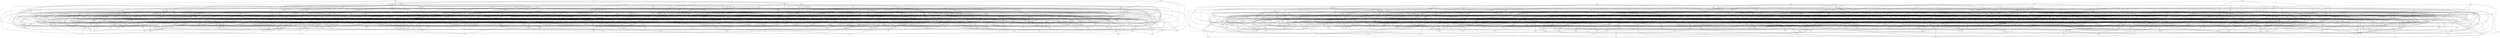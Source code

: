 graph {
	subgraph "_%1_cc_0" {
		bdq -- hfr;
		bdq -- lnm;
		bdq -- sjx;
		bdq -- tmm;
		hfr -- vsz;
		hfr -- mqg;
		hfr -- ncr;
		jgl -- lnm;
		jgl -- xgc;
		jgl -- zdm;
		jgl -- xrv;
		kkg -- lnm;
		kkg -- lfs;
		vnm -- zkl;
		vnm -- vqt;
		bvx -- vnm;
		bvx -- pbk;
		bvx -- hvb;
		bvx -- rmd;
		bvx -- qfk;
		vcx -- vnm;
		lzp -- vnm;
		lzp -- zxx;
		lzp -- mvg;
		mgd -- zkl;
		mgd -- sct;
		mgd -- sql;
		mgd -- tpf;
		mgd -- rbv;
		sfn -- zkl;
		rxz -- vqt;
		rxz -- zst;
		vdg -- vqt;
		vdg -- zrt;
		gvf -- vqt;
		gvf -- pjd;
		gvf -- jtx;
		kqb -- xmj;
		kqb -- plc;
		kqb -- rmd;
		kqb -- lqv;
		xmj -- zvj;
		gdh -- lzf;
		gdh -- qmj;
		gdh -- vgn;
		gdh -- sdm;
		lzf -- zdh;
		lzf -- vxd;
		qmj -- qnn;
		frn -- gdh;
		frn -- pkc;
		frn -- tcx;
		frn -- xgg;
		kdg -- qmj;
		kdg -- tpd;
		kdg -- lfx;
		kdg -- qfk;
		kdg -- pzj;
		kdg -- xlm;
		qnn -- zvv;
		qnn -- sqg;
		qnn -- tbb;
		qnn -- svb;
		cxf -- qmj;
		cxf -- flr;
		cxf -- vng;
		cxf -- jhn;
		cxf -- jqj;
		cxf -- vqs;
		jfk -- pfp;
		jfk -- xbf;
		jfk -- jmj;
		pfp -- xdc;
		pfp -- sjx;
		dqp -- jfk;
		dqp -- zqj;
		dqp -- qpj;
		dqp -- fzp;
		qpj -- tnb;
		jqt -- rzx;
		jqt -- qzr;
		jqt -- qhf;
		jqt -- qdc;
		jtb -- mqn;
		jtb -- tcs;
		jtb -- nsz;
		mqn -- xbl;
		mqn -- vxd;
		svf -- xpq;
		svf -- zvv;
		fpj -- svf;
		fpj -- vkc;
		fpj -- rjh;
		fpj -- kxq;
		fkv -- lnm;
		fkv -- svf;
		fkv -- zkd;
		fkv -- kxq;
		plf -- xpq;
		plf -- rvv;
		vbp -- xpq;
		zvj -- zvv;
		kxn -- mgd;
		kxn -- sqq;
		dmx -- lzp;
		dmx -- vzt;
		dmx -- sjh;
		vzt -- xqv;
		mpp -- vzt;
		mpp -- qfh;
		mpp -- xjs;
		fxf -- vzt;
		fxf -- hxh;
		fxf -- lzq;
		fxf -- ghz;
		bss -- vzt;
		bss -- mpp;
		bss -- dkl;
		bss -- gpq;
		flr -- vzt;
		flr -- zcs;
		czg -- dmx;
		czg -- jhn;
		czg -- lqv;
		czg -- vvk;
		qfh -- zdh;
		qfh -- smt;
		hxh -- zgq;
		hxh -- rmt;
		hxh -- jkj;
		lhj -- pjh;
		lhj -- sqg;
		lhj -- tgm;
		lhj -- rkr;
		pjh -- xdc;
		pjh -- tqx;
		jlj -- pjh;
		jlj -- tlf;
		jlj -- xvm;
		jlj -- jmd;
		hld -- vcr;
		hld -- zdh;
		hld -- xhp;
		hld -- tzf;
		vcr -- vtd;
		cns -- vcr;
		cns -- qgg;
		cns -- jfz;
		cns -- dvx;
		mhx -- tcs;
		mhx -- vcr;
		mhx -- sgb;
		jpt -- nfg;
		jpt -- kpg;
		jpt -- klp;
		nfg -- tcf;
		nfg -- vqs;
		tcf -- tnb;
		tcf -- xjb;
		tcf -- tmm;
		jhq -- rmr;
		jhq -- rsl;
		jhq -- xhm;
		rmr -- tph;
		tph -- vnr;
		pbk -- rmr;
		pbk -- vsz;
		dbp -- rmr;
		dbp -- mzp;
		dbp -- gpk;
		dbp -- hqs;
		kmz -- rmr;
		kmz -- rmt;
		rsl -- zpn;
		rsl -- spx;
		xhm -- xrd;
		dnh -- jhq;
		dnh -- tzg;
		dnh -- ggr;
		dnh -- qvt;
		dnh -- ptv;
		szc -- tph;
		szc -- zcx;
		szc -- zcs;
		hhq -- pbk;
		hhq -- vqf;
		hhq -- sks;
		hhq -- ktd;
		mzp -- tqx;
		mzp -- znz;
		mzp -- vgr;
		gfl -- jgl;
		gfl -- xbl;
		gfl -- kmz;
		gfl -- hmg;
		drr -- fgm;
		drr -- sqq;
		drr -- xhs;
		fgm -- vsz;
		fgm -- lhv;
		sqq -- xgd;
		qqr -- sqq;
		qqr -- xqt;
		qqr -- sqp;
		qqr -- rpk;
		qqr -- vvz;
		cph -- dmv;
		cph -- mjp;
		cph -- jfm;
		cph -- tfx;
		cph -- spx;
		cph -- mnq;
		dmv -- xxn;
		dmv -- tpf;
		ckn -- tcs;
		ckn -- dmv;
		ckn -- zgr;
		ckn -- jfv;
		ckn -- hgh;
		qtz -- tqx;
		hdf -- qtz;
		hdf -- mjj;
		hdf -- nrp;
		hdf -- tbc;
		dll -- qtz;
		dll -- hpg;
		dll -- jsp;
		dll -- dxb;
		dll -- mbs;
		dll -- hgd;
		dll -- pqk;
		ccz -- qtz;
		ccz -- qvc;
		ccz -- mcg;
		fdb -- lzp;
		fdb -- qtz;
		fdb -- rtz;
		fdb -- lpv;
		fdb -- kfd;
		fdb -- vrh;
		sdm -- xhs;
		xhs -- zgh;
		mqg -- sdm;
		mqg -- vfh;
		mqg -- qlk;
		hbq -- tqx;
		hbq -- sdm;
		hbq -- zdf;
		hbq -- pxs;
		pjn -- sdm;
		lhv -- sdm;
		dsp -- hhq;
		dsp -- xhs;
		dsp -- vrl;
		dsp -- lrh;
		jvc -- xhs;
		jvc -- xgp;
		jvc -- skx;
		jvc -- trq;
		jvc -- lsp;
		hqz -- mqg;
		hqz -- jjn;
		hqz -- xqv;
		ctq -- qqr;
		ctq -- pjn;
		ctq -- fbj;
		ctq -- fhh;
		fkt -- lhv;
		fkt -- hmd;
		fkt -- grl;
		kzn -- lhv;
		bqg -- ppx;
		bqg -- sbh;
		bqg -- ghz;
		bqg -- mvg;
		ppx -- qzh;
		hkk -- svf;
		hkk -- ppx;
		hkk -- rpt;
		glj -- ppx;
		glj -- lxp;
		glj -- zgr;
		glj -- xgr;
		qzh -- vcr;
		qzh -- vdd;
		qzh -- rbj;
		sbh -- xcp;
		bnf -- hkk;
		bnf -- mxp;
		bnf -- mrk;
		bnf -- xqb;
		lxp -- npc;
		lxp -- xhp;
		lxp -- xvm;
		mzc -- qzh;
		mzc -- vnq;
		mzc -- qsj;
		mzc -- qcs;
		vdd -- vkn;
		vdd -- znz;
		rbj -- xdx;
		csd -- rsl;
		csd -- tnn;
		csd -- tlb;
		csd -- jtq;
		tnn -- ttc;
		pjg -- tnn;
		pjg -- rqv;
		rzn -- tnn;
		hkf -- tlb;
		hkf -- sqg;
		hkf -- tvp;
		rdx -- tlb;
		rdx -- zrt;
		bsk -- rzn;
		bsk -- vqf;
		bsk -- klq;
		bsk -- rlk;
		bsk -- rnn;
		klq -- vvh;
		klq -- rbv;
		rlk -- tnb;
		rlk -- rpk;
		rnn -- rzn;
		rnn -- vhp;
		mqv -- vqf;
		mqv -- vsv;
		cfj -- vqf;
		cfj -- vtj;
		cfj -- tkz;
		cfj -- xxn;
		nkl -- rlk;
		fdd -- rnn;
		fdd -- fpv;
		fdd -- tvm;
		fdd -- vrz;
		fdd -- jfh;
		nrz -- vnq;
		nrz -- xgc;
		ppz -- xgm;
		ppz -- zxt;
		hmd -- vbp;
		hmd -- ppz;
		hmd -- zjf;
		cbv -- vng;
		cbv -- vrl;
		cbv -- ncg;
		cbv -- kdt;
		vrl -- xgp;
		vrl -- znc;
		ncg -- qlk;
		kdt -- rhl;
		kdt -- zdh;
		kdt -- sxj;
		bqm -- vng;
		bqm -- dbl;
		bqm -- vfh;
		bqm -- jkx;
		szm -- vng;
		szm -- xgp;
		szm -- xlm;
		gpk -- sfn;
		gpk -- klq;
		gpk -- vng;
		gpk -- zqb;
		gpk -- ldn;
		fbp -- vrl;
		fbp -- jkx;
		fbp -- vqm;
		pcs -- vrl;
		rhl -- xbf;
		rhl -- zpn;
		fxn -- xgd;
		fxn -- mjj;
		fxn -- pcc;
		fxn -- tcx;
		mjp -- xgd;
		mjp -- tsc;
		mjp -- msm;
		pvz -- vph;
		pvz -- ssx;
		pvz -- xjq;
		bbm -- pcs;
		bbm -- ssx;
		bbm -- cfg;
		bbm -- dxk;
		bbm -- kdh;
		bbm -- rcx;
		qkk -- ssx;
		qkk -- rtd;
		qbs -- xqt;
		qbs -- xmg;
		qbs -- qxn;
		jdp -- qbs;
		jdp -- vkn;
		jdp -- vtj;
		jdp -- kpg;
		jdp -- rkr;
		csv -- xmg;
		csv -- djt;
		csv -- msn;
		csv -- jsp;
		npc -- xmg;
		npc -- zst;
		fjs -- xmg;
		fjs -- vpp;
		fjs -- kxq;
		fjs -- hcg;
		vtj -- xrd;
		tpd -- zgr;
		qvc -- zgr;
		qvc -- tcx;
		rtz -- tpd;
		rtz -- xfq;
		rtz -- tkz;
		hpg -- qvc;
		hpg -- hvn;
		hpg -- kbm;
		hpg -- jgh;
		dkl -- jhz;
		dkl -- qsz;
		dkl -- mvg;
		jhz -- jsh;
		jhz -- jpq;
		jhz -- jtq;
		qsz -- xfq;
		qsz -- rrt;
		jsh -- znc;
		jsh -- tlf;
		jsh -- lfb;
		sjh -- trr;
		trr -- xgm;
		qgg -- trr;
		qgg -- znz;
		qgg -- sgb;
		qgg -- xgg;
		djt -- dqp;
		djt -- trr;
		djt -- fgv;
		kqc -- sjh;
		kqc -- tgm;
		kqc -- lfx;
		kqc -- xxn;
		sgb -- slq;
		fgv -- rsl;
		fgv -- tlt;
		fgv -- jjm;
		dgr -- mgp;
		dgr -- spx;
		dgr -- ptv;
		dgr -- jmd;
		mgp -- xgv;
		mgp -- vkc;
		fsz -- mjp;
		fsz -- mgp;
		fsz -- sbs;
		fsz -- pxs;
		dbl -- hqz;
		dbl -- xgp;
		dbl -- lpv;
		lpv -- mcg;
		lpv -- vrh;
		jrn -- vzq;
		jrn -- knd;
		jrn -- kfz;
		grb -- xfq;
		grb -- grl;
		grb -- tmt;
		grb -- llz;
		grl -- hbq;
		grl -- qrx;
		qrx -- rsl;
		dss -- grb;
		dss -- zgq;
		dss -- nvd;
		dss -- kdp;
		dss -- pkg;
		llz -- zrf;
		ghb -- qrx;
		ghb -- qhh;
		ghb -- sjp;
		jfm -- qrx;
		jfm -- vhp;
		jfm -- lmc;
		bmf -- mqv;
		bmf -- znz;
		bmf -- lrc;
		bmf -- cxg;
		qxc -- xdc;
		qxc -- znz;
		qxc -- rnj;
		vsv -- zcs;
		kxl -- pdf;
		pdf -- plc;
		plc -- vdd;
		plc -- xjq;
		plc -- tvp;
		bbg -- ccz;
		bbg -- ncg;
		bbg -- kxl;
		bbg -- ppr;
		fnt -- gvf;
		fnt -- xgj;
		fnt -- vhp;
		fnt -- xgr;
		fnt -- mcc;
		qst -- zgq;
		qst -- sqd;
		lgm -- qst;
		lgm -- lgz;
		lgm -- tfx;
		lgm -- rpk;
		lgm -- pkc;
		jtn -- qst;
		jtn -- xgc;
		jtn -- qkt;
		sqd -- vsx;
		sqd -- tsl;
		nvd -- qjb;
		nvd -- nxt;
		pkg -- xqv;
		bzv -- jdp;
		bzv -- kxl;
		bzv -- dcg;
		bzv -- qps;
		dcg -- rxz;
		dcg -- hkf;
		dcg -- qnb;
		qps -- xxg;
		bbd -- nkl;
		bbd -- qps;
		bbd -- zxx;
		bbd -- dmj;
		qmb -- tmq;
		qmb -- vkc;
		tmq -- vvh;
		bxk -- rdx;
		bxk -- djt;
		bxk -- vfs;
		bxk -- mds;
		bxk -- xqb;
		qlv -- rmn;
		qlv -- xhp;
		rmn -- vqz;
		rmn -- zcr;
		lfl -- mvq;
		lfl -- xsc;
		lfl -- nln;
		lfl -- xgv;
		lfl -- qxn;
		mvq -- qps;
		mvq -- ptv;
		xsc -- zxx;
		nln -- qxc;
		nln -- vdv;
		nln -- nqz;
		bph -- cfj;
		bph -- tmq;
		bph -- nln;
		bph -- pqh;
		fbj -- kbc;
		fbj -- mcc;
		fbj -- rbv;
		fhh -- vfs;
		fhh -- hcf;
		fhh -- tlt;
		fxd -- nrz;
		fxd -- jhs;
		fxd -- nlg;
		fxd -- qzm;
		dkj -- lpr;
		dkj -- tzg;
		dkj -- jpq;
		dkj -- dtl;
		lpr -- vqz;
		hlx -- sqd;
		hlx -- lpr;
		hlx -- qkf;
		hlx -- zst;
		nsz -- tnb;
		nsz -- sqp;
		nsz -- zjf;
		nsz -- vvk;
		sqp -- tgm;
		tgm -- xbf;
		mtc -- zjf;
		mtc -- nph;
		mtc -- vvz;
		hmg -- msn;
		hmg -- jjn;
		hmg -- zpn;
		hmg -- vrz;
		kpg -- vsx;
		kpg -- tkz;
		vsx -- vzf;
		msn -- znd;
		msn -- rpt;
		jsp -- kzn;
		jsp -- vgr;
		jjn -- jlz;
		jjn -- nrp;
		jjn -- kfd;
		jjn -- lkj;
		jjn -- xbn;
		jhn -- vbp;
		jhn -- xrv;
		bcq -- vbp;
		bcq -- kjl;
		bcq -- tlf;
		bcq -- lrc;
		slq -- sqg;
		slq -- xfl;
		knd -- qfh;
		knd -- xhm;
		knd -- qbs;
		knd -- ncr;
		ncr -- nkl;
		ncr -- tzg;
		mjj -- nkl;
		mjj -- sxj;
		bjb -- tzg;
		bjb -- dfm;
		bjb -- crq;
		bjb -- mnq;
		bjb -- pqc;
		qkf -- qlv;
		qkf -- tkg;
		qkf -- qqn;
		tkg -- tpf;
		qqn -- sdr;
		qqn -- xlm;
		dfm -- smb;
		dfm -- mkm;
		dfm -- nxt;
		dfm -- xff;
		dfm -- mfk;
		ptd -- smb;
		kff -- kkg;
		kff -- mpp;
		kff -- sjh;
		hbz -- pfp;
		hbz -- kff;
		hbz -- jhm;
		jhm -- pjg;
		jhm -- llz;
		szq -- vfs;
		szq -- vsx;
		jmj -- tkz;
		jmj -- sbg;
		jmj -- rnx;
		jmj -- pkk;
		jmj -- lkj;
		bpt -- flr;
		bpt -- nqz;
		bpt -- jmj;
		bpt -- lmd;
		sbg -- xhm;
		sbg -- xjq;
		sbg -- tsq;
		fvn -- jmj;
		fvn -- zjj;
		fvn -- lls;
		rnx -- vfj;
		qmv -- zvv;
		qmv -- szq;
		ttm -- vgn;
		lhh -- ttm;
		lhh -- rrt;
		lhh -- sbs;
		lhh -- qzd;
		ggr -- nvd;
		ggr -- tkg;
		ggr -- lgz;
		ggr -- qlc;
		lgz -- tmq;
		lgz -- smt;
		jlz -- qlc;
		jlz -- mxp;
		jlz -- rvz;
		qjb -- vpp;
		nlb -- pjg;
		nlb -- rvq;
		nlb -- rhr;
		nlb -- tkk;
		rvq -- tvp;
		crq -- rxz;
		crq -- znc;
		crq -- hbz;
		crq -- rvq;
		crq -- hbl;
		crq -- dkm;
		crq -- qzm;
		rhr -- zdm;
		rhr -- rtc;
		hbl -- jgl;
		hbl -- rvf;
		hbl -- qxv;
		kjl -- rrt;
		kjl -- rmt;
		hfx -- mqv;
		hfx -- jrn;
		hfx -- jhs;
		hfx -- sxj;
		hdj -- lzq;
		hdj -- kpf;
		hdj -- pgf;
		kpf -- srt;
		gkt -- hdj;
		gkt -- xjq;
		gkt -- mxp;
		gkt -- ptr;
		gkt -- rvv;
		gfj -- pcs;
		gfj -- nqz;
		gfj -- kpf;
		bfx -- gkt;
		bfx -- nrp;
		bfx -- kfm;
		bfx -- tzf;
		qgn -- tcs;
		qgn -- qsj;
		cps -- zgh;
		cps -- hpv;
		cps -- rvf;
		cps -- msm;
		cps -- fzp;
		hpv -- zxx;
		hpv -- sdr;
		hpv -- slm;
		pdd -- zpn;
		pdd -- qlc;
		pdd -- zkd;
		kcq -- tmt;
		kcq -- pdd;
		kcq -- xrd;
		dxb -- zpn;
		dxb -- tsl;
		cfg -- kcq;
		cfg -- qdh;
		cfg -- rtd;
		ldh -- rdq;
		ldh -- zqb;
		rdq -- ztj;
		fhc -- vdv;
		fhc -- ldh;
		fhc -- pqc;
		lfs -- tsl;
		jkd -- vxd;
		jkd -- pth;
		hvl -- zxt;
		hvl -- jkd;
		hvl -- rjh;
		qzr -- rnx;
		qzr -- tfx;
		tfx -- vgr;
		vgr -- xhp;
		mcg -- mkg;
		mcg -- xcp;
		hvh -- qps;
		hvh -- jhs;
		cvf -- gxd;
		cvf -- jvf;
		cvf -- dgq;
		cvf -- vvz;
		gxd -- skx;
		gxd -- hqb;
		gxd -- jrx;
		qdh -- vkn;
		gvv -- hfr;
		gvv -- zxx;
		gvv -- vfh;
		gvv -- jfh;
		vfh -- xxk;
		fpv -- sbh;
		fpv -- nvr;
		nvr -- tdp;
		nvr -- srx;
		nvr -- xqb;
		kbr -- xhm;
		kbr -- znd;
		kbr -- tsc;
		kbr -- nkx;
		kbr -- zst;
		tsc -- vgn;
		nkx -- xmj;
		nkx -- zqj;
		nkx -- vnr;
		nkx -- tcb;
		mdx -- tsc;
		mdx -- vrz;
		mdx -- rlb;
		mdx -- xgg;
		tcb -- xrv;
		gbd -- nkx;
		gbd -- jxk;
		nrp -- ppr;
		nrp -- zqb;
		ppr -- smf;
		hqb -- ppr;
		hqb -- sdr;
		smf -- znd;
		ghs -- znd;
		ghs -- hqb;
		ghs -- rjh;
		ghs -- mkg;
		ghs -- mds;
		qpr -- zdh;
		qpr -- smf;
		qpr -- rbv;
		fzs -- szc;
		fzs -- npc;
		fzs -- hcp;
		fzs -- nlg;
		hcp -- qmd;
		hcp -- xsx;
		hcp -- xcp;
		qmd -- qqn;
		qmd -- vkx;
		qmd -- xgg;
		vkx -- xgm;
		vkx -- zdh;
		vkx -- xgv;
		qnd -- vkx;
		qnd -- vqm;
		sdt -- xgv;
		sdt -- xjs;
		cth -- dnh;
		cth -- mdx;
		cth -- xgv;
		jhs -- ptd;
		jhs -- rvf;
		dtg -- rvf;
		dtg -- prx;
		dtg -- xgj;
		dtg -- mzb;
		kfz -- rzx;
		kfz -- svf;
		kfz -- tnb;
		tcr -- vtd;
		tcr -- zdm;
		hbb -- qps;
		hbb -- xjq;
		hbb -- qvt;
		hbb -- jvf;
		hbb -- kfr;
		cxl -- tcs;
		cxl -- mpm;
		cxl -- kds;
		cxl -- krp;
		mpm -- tmt;
		mpm -- rkr;
		ksz -- mpm;
		ksz -- vrz;
		jqj -- xsx;
		jqj -- zrf;
		xsx -- ztj;
		hvn -- jqj;
		hvn -- nxt;
		qsj -- stm;
		kks -- xmg;
		kks -- sgb;
		kks -- qsj;
		ctg -- stm;
		ctg -- rgz;
		ctg -- hhl;
		ctg -- tbb;
		ctg -- flp;
		ctg -- qxv;
		prx -- zdf;
		prx -- stm;
		prx -- xvl;
		qct -- xfl;
		qct -- stm;
		qct -- rfx;
		hjg -- hvn;
		hjg -- kks;
		hjg -- mmr;
		hjg -- mvf;
		fvd -- kks;
		fvd -- klp;
		fvd -- hgh;
		fvd -- rvz;
		fvd -- kfr;
		hnc -- pjg;
		hnc -- vnq;
		hnc -- sqd;
		hnc -- kbm;
		pdh -- sqd;
		pdh -- vmd;
		pdh -- zzg;
		pdh -- tmm;
		mmg -- xmg;
		mmg -- sxj;
		mmg -- slm;
		ksd -- rdq;
		ksd -- qnd;
		ksd -- sxj;
		ksd -- qvt;
		slm -- ztj;
		dmf -- zvj;
		dmf -- kxn;
		dmf -- smb;
		dmf -- ksd;
		dmf -- jkx;
		gpq -- xgm;
		gpq -- msm;
		gpq -- xxk;
		lmd -- ptd;
		lmd -- msm;
		lmd -- pth;
		cmh -- tcr;
		cmh -- gpq;
		cmh -- qhf;
		cmh -- mpg;
		fmx -- rdq;
		fmx -- gbd;
		fmx -- gpq;
		fmx -- hhn;
		ghz -- zdf;
		ghz -- ksr;
		ksr -- zgh;
		ksr -- xrp;
		ksr -- nql;
		ksr -- rbq;
		dkc -- kxn;
		dkc -- ghz;
		dkc -- tvm;
		bdk -- dkc;
		bdk -- vqs;
		bdk -- ttc;
		bdk -- rtd;
		hvb -- vdg;
		hvb -- lpr;
		hvb -- jkx;
		jkx -- xjb;
		dgm -- vvh;
		dgm -- mxp;
		dgm -- drt;
		dgm -- trp;
		drt -- fdd;
		drt -- ptd;
		dqv -- grb;
		dqv -- jfv;
		dqv -- jpq;
		dqv -- vfj;
		dqv -- jts;
		jfv -- llz;
		jfv -- jhm;
		jfv -- sks;
		gqk -- ncg;
		gqk -- jfv;
		gqk -- rkr;
		sks -- vtj;
		sks -- vvk;
		jpq -- ssx;
		jts -- prm;
		jts -- sbs;
		csz -- rsl;
		csz -- rdx;
		csz -- fxn;
		csz -- drt;
		pcc -- rlb;
		kbm -- mdx;
		kbm -- rzc;
		rrt -- ztj;
		qhh -- qnn;
		qhh -- rrt;
		gzx -- ncg;
		gzx -- xkx;
		gzx -- vpp;
		gzx -- tpn;
		xkx -- zzg;
		gcq -- kxl;
		gcq -- tmq;
		gcq -- vmd;
		gcq -- zzg;
		mmr -- zcr;
		crn -- mmr;
		crn -- mrk;
		crn -- rgz;
		mvf -- vqz;
		mvf -- sql;
		mrk -- rdq;
		mrk -- xdx;
		mrk -- qlt;
		mrk -- ncb;
		rgz -- zkl;
		jzp -- vph;
		jzp -- lfs;
		jzp -- qdh;
		dzp -- ldh;
		dzp -- smf;
		dzp -- xkx;
		dzp -- klp;
		klp -- zrt;
		mpg -- prm;
		mpg -- rdz;
		mpg -- snb;
		mpg -- xxn;
		dmg -- tcb;
		dmg -- qhf;
		dmg -- hlt;
		dmg -- jsz;
		hff -- kkg;
		hff -- sfn;
		hff -- mpg;
		hff -- jxd;
		hff -- jkj;
		cjd -- rhl;
		cjd -- xjs;
		cjd -- xff;
		cjd -- pxs;
		chh -- xjs;
		chh -- zjj;
		chh -- svs;
		chh -- tkk;
		jqp -- rbj;
		jqp -- sdt;
		jqp -- rfx;
		mcv -- smb;
		mcv -- qdh;
		mcv -- zcx;
		mcv -- xxg;
		jvf -- kdh;
		hxb -- tlb;
		hxb -- xsx;
		hxb -- mjr;
		hxb -- xlm;
		mjr -- spj;
		gfv -- vnr;
		gfv -- xsx;
		gfv -- tpp;
		gfv -- lrh;
		tlf -- vpp;
		flx -- kzn;
		flx -- rdq;
		flx -- lfx;
		lfx -- lzq;
		dsd -- mpm;
		dsd -- flx;
		dsd -- xxg;
		dsd -- ptv;
		kfd -- mjj;
		kfd -- xkx;
		kfd -- rmd;
		cfs -- jjn;
		cfs -- rnx;
		cfs -- hgh;
		cfs -- trp;
		gpl -- tcs;
		gpl -- gqk;
		gpl -- mxt;
		gpl -- ldj;
		mxt -- vmd;
		mxt -- rcn;
		khz -- rbj;
		khz -- lmx;
		khz -- tkk;
		khz -- xrv;
		bkr -- dxb;
		bkr -- rzh;
		bkr -- sjp;
		bkr -- rdz;
		pth -- vqm;
		vqm -- zvj;
		kds -- sdr;
		kds -- xgc;
		kds -- pth;
		khv -- qkk;
		khv -- ksz;
		khv -- tvm;
		khv -- vqm;
		khv -- pgt;
		jpv -- vnr;
		jpv -- kds;
		jpv -- rdz;
		dhl -- rzn;
		dhl -- qgr;
		dhl -- jcq;
		dhl -- dsv;
		dhl -- dtl;
		dhl -- dqk;
		dhl -- lkq;
		qgr -- qjb;
		qgr -- rvz;
		jcq -- rtd;
		jcq -- pkm;
		dsv -- vkn;
		dsv -- jrx;
		dsv -- xlm;
		dtl -- lzq;
		dtl -- pxp;
		kfm -- mqn;
		kfm -- kjl;
		hgh -- kfm;
		dlr -- mqd;
		dlr -- tzf;
		dlr -- mdq;
		dlr -- snb;
		mqd -- vgn;
		mqd -- xfl;
		mqd -- rrt;
		mqd -- pgt;
		pgt -- vkc;
		ggs -- nqz;
		ggs -- jzp;
		ggs -- jvf;
		ggs -- rcn;
		cmp -- jhz;
		cmp -- qsz;
		cmp -- fvn;
		cmp -- smt;
		cmp -- hhl;
		hhl -- pqh;
		hhl -- rfx;
		hgb -- xbl;
		hgb -- kmz;
		hgb -- pmh;
		pmh -- szq;
		pmh -- sct;
		pmh -- sbs;
		pqh -- qvt;
		pqh -- rzh;
		pqh -- qrp;
		rzh -- xbn;
		tpp -- vkq;
		ktd -- tsl;
		ktd -- pqk;
		ktd -- vvz;
		vkq -- xdx;
		vkq -- zcs;
		dmh -- lfx;
		dmh -- pnc;
		dmh -- kvc;
		dmh -- prt;
		pnc -- qkt;
		lqv -- zkl;
		lqv -- tvm;
		lqv -- mbs;
		mbs -- pxp;
		mbs -- srx;
		pxp -- tcb;
		pxp -- rnj;
		nlg -- rzh;
		nlg -- xxg;
		xvl -- zjj;
		xvl -- zrf;
		lsp -- rzx;
		lsp -- mhx;
		lsp -- zrf;
		lsp -- xvm;
		lsp -- spj;
		ckg -- hdf;
		ckg -- glj;
		ckg -- vfj;
		ckg -- hgb;
		bmh -- fxn;
		bmh -- pdf;
		bmh -- jpv;
		bmh -- jbl;
		jbl -- rlk;
		jbl -- qpr;
		jbl -- vzf;
		jbl -- lkj;
		mjl -- pjn;
		mjl -- szm;
		mjl -- zcx;
		crz -- pkg;
		crz -- cth;
		crz -- sjx;
		crz -- dgz;
		zcr -- zgh;
		hcv -- vnq;
		hcv -- hnc;
		hcv -- zcr;
		hcv -- jvx;
		srt -- xxk;
		srt -- trp;
		tbb -- trp;
		jvx -- mmr;
		jvx -- tsq;
		jvx -- lrc;
		jvx -- rbq;
		lrc -- vqz;
		jgh -- plf;
		jgh -- mgp;
		jgh -- mcg;
		jgh -- qct;
		jgh -- lrc;
		jgh -- qlt;
		krp -- ppz;
		krp -- qqn;
		cdv -- vfs;
		cdv -- krp;
		cdv -- htg;
		cdv -- xbn;
		htg -- vph;
		htg -- vkq;
		htg -- lfb;
		mkm -- rmt;
		fsm -- vzq;
		fsm -- jkd;
		fsm -- hcf;
		fsm -- hlt;
		hcf -- qpj;
		hcf -- qjb;
		hcf -- pqr;
		pqr -- zqj;
		pqr -- qzr;
		hlt -- qxc;
		hlt -- kpf;
		kbc -- tsq;
		kbc -- xrd;
		flp -- kbc;
		flp -- sjk;
		flp -- nqr;
		jxk -- rzx;
		jxk -- mrk;
		jxk -- xvl;
		jxk -- rpt;
		fzp -- hmd;
		fzp -- rpt;
		khd -- vsz;
		khd -- rmn;
		khd -- zjf;
		khd -- ldn;
		lls -- qhh;
		lls -- pnc;
		rvd -- xfq;
		rvd -- xjs;
		rvd -- sjx;
		rjh -- rvd;
		dxh -- vzf;
		dxh -- sjx;
		dxh -- qnb;
		dxh -- mfk;
		spx -- xgj;
		qfk -- spx;
		qfk -- rtc;
		btd -- ctg;
		btd -- vmd;
		btd -- xvm;
		btd -- xgj;
		ctl -- fkt;
		ctl -- nrz;
		ctl -- fpv;
		ctl -- prm;
		ptv -- qmv;
		dxk -- jlj;
		dxk -- vng;
		dxk -- fhc;
		dxk -- jqp;
		mdq -- zdf;
		mdq -- qnd;
		ldl -- pgf;
		ldl -- mpm;
		ldl -- qxn;
		lrh -- lzf;
		lrh -- trq;
		lrh -- mkm;
		lrh -- mkg;
		mkg -- xbf;
		mkg -- pgf;
		hhn -- ksz;
		hhn -- pgt;
		hhn -- rpk;
		dhq -- hvh;
		dhq -- slm;
		dhq -- kvc;
		kvc -- pxp;
		kvc -- vhp;
		vhp -- vsv;
		qht -- vnr;
		qht -- sql;
		qht -- tpn;
		rdz -- xxk;
		rdz -- svs;
		bng -- hlx;
		bng -- jkd;
		bng -- vqs;
		bng -- qlk;
		tmm -- vzf;
		mvg -- pcs;
		mvg -- mzb;
		mzb -- vvh;
		mzb -- tpd;
		bns -- vsz;
		bns -- pvz;
		bns -- xrp;
		bns -- vkq;
		bjs -- flr;
		bjs -- mtc;
		bjs -- jcq;
		bjs -- bns;
		bjs -- mnq;
		mnq -- rzc;
		vrh -- xdx;
		txv -- vrh;
		ttc -- txv;
		ttc -- xgr;
		qlt -- qlv;
		qlt -- svs;
		pjd -- tkg;
		pjd -- qgr;
		pjd -- sjk;
		pjd -- qrp;
		gzr -- pcc;
		gzr -- pjd;
		gzr -- msq;
		sjk -- ssx;
		sjk -- zjj;
		hqs -- qsz;
		hqs -- jkd;
		hqs -- pcc;
		hqs -- zzg;
		qnb -- qps;
		qnb -- tlt;
		jsz -- pdf;
		jsz -- smf;
		jsz -- tpn;
		gck -- jqj;
		gck -- rgz;
		gck -- tzf;
		gck -- mxb;
		mxb -- rmd;
		mxb -- qrp;
		svb -- zqj;
		nxt -- tfx;
		fdk -- pcs;
		fdk -- msn;
		fdk -- vxd;
		fdk -- tbb;
		cqj -- xdc;
		cqj -- fgm;
		cqj -- jkd;
		cqj -- fdk;
		dgz -- vzq;
		dgz -- gbd;
		dgz -- tpp;
		dgz -- rvz;
		brn -- qmb;
		brn -- crn;
		brn -- dhq;
		brn -- mpv;
		brn -- tvp;
		mpv -- sqp;
		mpv -- zrt;
		mpv -- rzc;
		jfz -- xsc;
		jfz -- zqb;
		jfz -- mjr;
		jfz -- tpn;
		kdh -- mpp;
		kdh -- skx;
		pkc -- xgc;
		jdn -- lhj;
		jdn -- xgd;
		jdn -- prt;
		jdn -- rlb;
		prt -- ttm;
		prt -- rcx;
		rcx -- xdc;
		rqv -- zvv;
		rqv -- vtd;
		rqv -- vgr;
		pkk -- xmj;
		pkk -- vsv;
		pkk -- tmq;
		qxv -- xgd;
		qxv -- tcx;
		qdc -- srx;
		pzj -- vcx;
		pzj -- xrp;
		pzj -- tdp;
		hgk -- qmb;
		hgk -- hvh;
		hgk -- tvp;
		hgk -- qdc;
		jfh -- lmd;
		jfh -- jvf;
		msq -- xmj;
		msq -- nfg;
		msq -- zxt;
		jls -- xqt;
		jls -- vfs;
		jls -- svb;
		jls -- snb;
		snb -- tdp;
		dkm -- hdf;
		dkm -- dll;
		dkm -- pjn;
		lkj -- vtd;
		bcr -- fdb;
		bcr -- vmd;
		bcr -- gnc;
		bcr -- lmc;
		gnc -- zxt;
		gnc -- rdq;
		gnc -- rcx;
		gnc -- xff;
		xff -- xjb;
		lfb -- qhh;
		lfb -- vvk;
		pkm -- zxt;
		pkm -- qdc;
		pkm -- rcn;
		ptr -- tpp;
		ptr -- xgr;
		ptr -- xxn;
		ldn -- zgq;
		ldn -- pkg;
		ldn -- qmv;
		ldn -- srt;
		tpn -- xpq;
		ljk -- mvf;
		ljk -- tlf;
		ljk -- tpn;
		ljk -- lkq;
		ncb -- vcx;
		ncb -- vqs;
		ncb -- xqv;
		rnj -- vdv;
		rnj -- xfl;
		pfl -- qct;
		pfl -- zcx;
		pfl -- tlt;
		qxn -- slq;
		nql -- qpj;
		nql -- xjb;
		nql -- srx;
		mcc -- tmm;
		mcc -- rlb;
		bbc -- mxt;
		bbc -- qht;
		bbc -- txv;
		bbc -- lkq;
		lmx -- xqt;
		lmx -- xfl;
		lmx -- tbc;
		prz -- znz;
		prz -- zkd;
		prz -- tpf;
		prz -- tjb;
		tjb -- tzg;
		mfm -- zkd;
		mfm -- vpp;
		mfm -- txv;
		mds -- vdv;
		mds -- rhr;
		mds -- mjl;
		mds -- pkc;
		bjc -- xpq;
		bjc -- qmb;
		bjc -- pgf;
		bjc -- zjj;
		bgz -- drr;
		bgz -- kdp;
		bgz -- bjc;
		bgz -- dhp;
		dgq -- hdf;
		dgq -- tpd;
		dgq -- sct;
		jtq -- vfh;
		jtq -- mdq;
		qzd -- znz;
		dqk -- jpt;
		dqk -- kdp;
		dqk -- slm;
		gnl -- mxp;
		gnl -- prm;
		gnl -- sql;
		gnl -- tjb;
		sgs -- vdg;
		sgs -- tgm;
		sgs -- tdp;
		sgs -- tjb;
		rfx -- sjp;
		qlk -- xrp;
		lkq -- sfn;
		lkq -- vrz;
		lkq -- sct;
		rbq -- znc;
		rbq -- ttm;
		jrx -- mpp;
		jrx -- qkk;
		jrx -- vhp;
		jmd -- stm;
		jmd -- xqb;
		npr -- nrz;
		npr -- sdt;
		npr -- xqb;
		npr -- pqc;
		bbt -- lzq;
		bbt -- fhc;
		bbt -- tsq;
		bbt -- xcp;
		dmj -- qgn;
		dmj -- mxb;
		dmj -- pfl;
		ldj -- qbs;
		ldj -- qhf;
		ldj -- vzf;
		qzm -- trq;
		qzm -- zdm;
		tbc -- vzf;
		lmc -- ttm;
		lmc -- mrk;
		jbn -- mpp;
		jbn -- trq;
		jbn -- ldl;
		jbn -- xgg;
		kxq -- xkx;
		kxq -- pqr;
		kxq -- mkg;
		qcs -- vdd;
		qcs -- rzc;
		qcs -- vkq;
		nph -- vdv;
		nph -- vfh;
		nph -- spj;
		cxg -- tph;
		cxg -- kpf;
		cxg -- nqr;
		nqr -- vcx;
		nqr -- plf;
		pqc -- rtc;
		qkt -- rnx;
		qkt -- xgj;
		qkt -- tbc;
		rvv -- xsc;
		ddl -- rvq;
		ddl -- hbb;
		ddl -- pnc;
		ddl -- svb;
		jjm -- jtb;
		jjm -- lls;
		jjm -- vrh;
		jjm -- qzd;
		dlq -- ghb;
		dlq -- tcr;
		dlq -- mjr;
		dlq -- mkm;
		rcn -- xgm;
		mfk -- nlg;
		mfk -- mfm;
		dvx -- fbp;
		dvx -- jkd;
		dvx -- gzr;
		dvx -- mfk;
		jxd -- qlc;
		jxd -- mdx;
		jxd -- xdx;
		jxd -- svs;
		rtc -- rvv;
		dhp -- rtz;
		dhp -- qgn;
		dhp -- lfs;
		dhp -- jts;
		hcg -- skx;
		hcg -- jtn;
		hcg -- kdp;
		hcg -- vfj;
		kfr -- mmg;
		kfr -- qzd;
		pxs -- znz;
		hgd -- kzn;
		hgd -- mvq;
		hgd -- xcp;
		fbm -- gfj;
		fbm -- hvl;
		fbm -- hvn;
		fbm -- pmh;
		jkj -- sbh;
		jkj -- tmt;
		jkj -- tsq;
		pqk -- tph;
		pqk -- xdx;
		qrp -- vzq;
		qrp -- tkk;
		spj -- xbl;
		ddb -- nkl;
		ddb -- vmd;
		ddb -- mcv;
		ddb -- sjp;
		jtx -- xjs;
		jtx -- smt;
		jtx -- xbn;
	}
	subgraph "_%1_cc_1" {
		jph -- rfq;
		jph -- zcl;
		rfq -- zrv;
		lqj -- rfq;
		lqj -- qcd;
		jcj -- jph;
		jcj -- rjm;
		jcj -- mlk;
		qcd -- zpt;
		qcd -- vqg;
		sbm -- zrv;
		pqq -- ptj;
		pqq -- xzp;
		pqq -- vff;
		ptj -- rfj;
		ptj -- rhs;
		tkd -- vvq;
		vvq -- xxt;
		lvm -- xxt;
		gsj -- ttz;
		gsj -- pns;
		ttz -- vqr;
		pns -- vqx;
		dpp -- ttz;
		dpp -- lnv;
		dpp -- jlv;
		dpp -- xln;
		dpp -- xvq;
		dcf -- pns;
		dcf -- ksn;
		dcf -- vsf;
		dcf -- qck;
		dcf -- fbl;
		ksn -- pns;
		ksn -- vxp;
		scc -- xzd;
		kzb -- scc;
		kzb -- rfc;
		czs -- scc;
		czs -- vhr;
		czs -- xlt;
		czs -- ffn;
		fft -- ggl;
		fft -- jzl;
		fft -- fvv;
		fft -- mmp;
		ggl -- pdc;
		ggl -- mhg;
		jzl -- smc;
		fvv -- llp;
		fvv -- msb;
		fvv -- hdv;
		dpn -- ggl;
		dpn -- gkh;
		dpn -- gfg;
		pdc -- xzp;
		pdc -- xvx;
		pdc -- rmx;
		llp -- svz;
		rnh -- sjv;
		rnh -- vsf;
		sjv -- xts;
		hlm -- rnh;
		hlm -- xrt;
		hlm -- kmv;
		vsf -- xzd;
		gnj -- rnh;
		gnj -- zbk;
		mbz -- rnh;
		mbz -- pqb;
		mbz -- nlk;
		fhf -- sjv;
		fhf -- sfb;
		fhf -- vgt;
		hjc -- vsf;
		hjc -- ksm;
		hjc -- lcs;
		hjc -- hnp;
		hjc -- vxp;
		fdv -- vsf;
		fdv -- zqn;
		fdv -- qvp;
		fdv -- sqt;
		bnn -- gnj;
		bnn -- vjj;
		bnn -- czh;
		bnn -- msp;
		hqc -- mbz;
		hqc -- prn;
		jdm -- mbz;
		jdm -- vqr;
		jdm -- sbq;
		crr -- rdn;
		crr -- klt;
		crr -- fld;
		dzr -- pns;
		dzr -- rdn;
		dzr -- xsb;
		dzr -- zgb;
		dzr -- fbz;
		ljz -- rdn;
		ljz -- lnv;
		ljz -- mgb;
		ljz -- xpb;
		xsb -- ztn;
		dnt -- dzr;
		dnt -- lcs;
		dnt -- zrk;
		dnt -- nxk;
		fbz -- xzs;
		fbz -- vzj;
		fbz -- fld;
		bcp -- ljz;
		bcp -- vjq;
		bcp -- mfn;
		bcp -- hlb;
		lnv -- vfl;
		mgb -- txq;
		mgb -- xgk;
		cgx -- vqb;
		cgx -- gdm;
		cgx -- vzs;
		cgx -- jdg;
		vqb -- vzs;
		gdm -- vcn;
		gdm -- qrt;
		jdg -- ndf;
		jdg -- txm;
		jdg -- vfx;
		psg -- vqb;
		kxf -- llp;
		kxf -- vzs;
		kxf -- xth;
		kxf -- nxb;
		ndf -- spd;
		ndf -- vhz;
		txm -- xmk;
		txm -- zvt;
		txm -- vht;
		vfx -- zlc;
		dtb -- lkk;
		dtb -- hqf;
		dtb -- zqn;
		dtb -- xbj;
		lkk -- prn;
		hqf -- kkf;
		hqf -- lpq;
		djz -- vhr;
		djz -- lkk;
		djz -- gdt;
		djz -- xqg;
		prn -- vqp;
		prn -- tcj;
		vjj -- zqn;
		dtp -- pbb;
		dtp -- vfl;
		dtp -- hlh;
		dtp -- nmk;
		dtp -- jcn;
		cdp -- pbb;
		cdp -- gxn;
		cdp -- dxv;
		cdp -- shv;
		lfp -- pbb;
		lfp -- srq;
		lfp -- rfs;
		lfp -- xcj;
		jzd -- pvv;
		jzd -- qss;
		pvv -- tjz;
		hzp -- qnk;
		hzp -- jhp;
		hzp -- rdj;
		hzp -- zcl;
		kqz -- kxr;
		kqz -- ssq;
		kqz -- vqq;
		kqz -- xmr;
		gpx -- hqc;
		gpx -- kxr;
		gpx -- ksm;
		gpx -- rjf;
		gpx -- pzl;
		hrk -- rjf;
		hrk -- pmv;
		rjf -- rql;
		pmv -- zpt;
		pmv -- pqj;
		fcb -- hrk;
		fcb -- pxx;
		fcb -- lcs;
		fcb -- prv;
		ngf -- pmv;
		ngf -- rrl;
		pxx -- zvs;
		lcs -- vsg;
		lcs -- xrh;
		gsc -- hqc;
		gsc -- rfs;
		gsc -- znb;
		gsc -- xhh;
		gsc -- vhv;
		fcv -- kxr;
		fcv -- znb;
		fcv -- jnz;
		fcv -- gbc;
		jnz -- kmv;
		jnz -- tfb;
		gbc -- nsm;
		gbc -- xqg;
		gbc -- qcx;
		gbc -- vpq;
		gbc -- mzf;
		snk -- tnc;
		snk -- tnq;
		tnc -- xlg;
		rck -- tnc;
		rck -- zdl;
		rck -- zzh;
		rck -- xvd;
		smc -- tnc;
		lbj -- tnc;
		lbj -- thc;
		lbj -- qgc;
		xlg -- zgb;
		rgc -- snk;
		rgc -- rql;
		rgc -- vhg;
		cnk -- snk;
		cnk -- kxg;
		cnk -- dxr;
		cnk -- shv;
		tnq -- vjb;
		tnq -- xfs;
		mtk -- rck;
		mtk -- zvt;
		mtk -- xvk;
		grf -- jdm;
		grf -- lbj;
		grf -- tjk;
		qgc -- tvc;
		qgc -- vlk;
		gdt -- xlg;
		gdt -- nbv;
		vfl -- vpl;
		mpz -- vfl;
		mpz -- vls;
		mpz -- phn;
		mpz -- rlv;
		vpl -- xqf;
		dnk -- vfl;
		dnk -- mkb;
		dnk -- vcn;
		dnk -- jss;
		dnk -- kdr;
		kqr -- vpl;
		kqr -- ptc;
		kqr -- qcc;
		mkb -- qvp;
		mkb -- tgf;
		dzx -- fzl;
		dzx -- mss;
		dzx -- mpl;
		dzx -- qvs;
		fzl -- fzr;
		fzl -- gnz;
		fzl -- xhf;
		bkn -- tkd;
		bkn -- vpl;
		bkn -- llf;
		bkn -- dkt;
		llf -- xnc;
		fvg -- llf;
		fvg -- tzd;
		fvg -- rsd;
		jbt -- xsb;
		jbt -- llf;
		jbt -- zlc;
		ddx -- rjq;
		ddx -- rct;
		ddx -- zcl;
		rct -- xhf;
		hlh -- rjq;
		hlh -- thq;
		hlh -- ngm;
		drg -- jcj;
		drg -- rjq;
		drg -- tfk;
		drg -- xnv;
		drg -- rhs;
		msb -- pxx;
		msb -- qqs;
		psn -- zzh;
		psn -- spd;
		psn -- vcn;
		bjn -- jph;
		bjn -- psn;
		bjn -- bqp;
		bjn -- pzr;
		dlg -- dpn;
		dlg -- psn;
		dlg -- slr;
		dlg -- rdj;
		jfj -- spd;
		jfj -- zvh;
		jfj -- qmt;
		bqp -- qss;
		bqp -- gbc;
		bqp -- gfq;
		hfd -- xpb;
		hfd -- vjj;
		hfd -- xhc;
		hfd -- trh;
		bzk -- xhc;
		bzk -- ggk;
		bzk -- dqc;
		bzk -- hvc;
		bzk -- pmt;
		bzk -- gzn;
		pmp -- xhc;
		rss -- xhc;
		mlj -- qkp;
		mlj -- xll;
		mlj -- snt;
		qkp -- rjm;
		fzr -- qgh;
		fzr -- grd;
		fzr -- rhz;
		qgh -- zrk;
		grd -- jdm;
		grd -- jfj;
		dbn -- xnc;
		dbn -- fzr;
		dbn -- hnl;
		dbn -- vgc;
		dbn -- msp;
		vtr -- xzz;
		xzz -- zmg;
		xzz -- zvs;
		gdd -- vtr;
		gdd -- slr;
		gdd -- sxh;
		gdd -- nlk;
		qmp -- slt;
		qmp -- zsz;
		qmp -- xzq;
		pvm -- qmp;
		pvm -- qtr;
		lnf -- slt;
		lnf -- lvl;
		mrv -- pvm;
		mrv -- pxv;
		mrv -- mzx;
		mrv -- pqj;
		qtr -- srq;
		qtr -- xfs;
		jjr -- pvm;
		jjr -- xhh;
		jjr -- tff;
		jjr -- qrd;
		fpk -- vjj;
		fpk -- zsz;
		fpk -- tzc;
		xhh -- zsz;
		vsk -- zsz;
		vhz -- xhz;
		rbd -- xhd;
		rbd -- xkz;
		rbd -- tfk;
		fqn -- rbd;
		fqn -- hjt;
		fqn -- zhq;
		fqn -- xcj;
		tfk -- vsg;
		hjt -- rct;
		hjt -- tgh;
		hjt -- zbq;
		txc -- xkz;
		txc -- xzs;
		djb -- ksm;
		djb -- xkz;
		djb -- vdl;
		djb -- kbj;
		djb -- gbn;
		khj -- xkz;
		khj -- zgj;
		vsg -- xsj;
		jqs -- kxg;
		jqs -- zbj;
		jqs -- mfn;
		kxg -- rkl;
		kxg -- mnn;
		dzj -- zgj;
		dzj -- jdl;
		dzj -- kdx;
		zgj -- ztp;
		knp -- prn;
		knp -- tlm;
		knp -- lxh;
		lxh -- njk;
		lxh -- tgh;
		mjm -- tlm;
		mjm -- njk;
		mjm -- pqz;
		dxr -- zqz;
		pts -- tjz;
		pts -- zqz;
		pts -- pzn;
		pts -- shv;
		chl -- pvv;
		chl -- mjm;
		chl -- zqz;
		chl -- xqg;
		nsm -- pts;
		nsm -- sjg;
		nsm -- qzp;
		ktl -- pts;
		ktl -- vdl;
		ktl -- rgj;
		hgt -- pdc;
		hgt -- jqs;
		hgt -- qhz;
		hgt -- jjg;
		hgt -- pvg;
		qhz -- xhd;
		qhz -- rjm;
		qhz -- tdj;
		kgv -- lnf;
		kgv -- qhz;
		rjm -- rxh;
		rjm -- tdj;
		fbc -- kgv;
		fbc -- sxh;
		fbc -- vhg;
		fbc -- gfq;
		pzf -- rjm;
		pzf -- vqx;
		pzf -- vmg;
		pzf -- rmx;
		qgm -- vkl;
		rzm -- vkl;
		rzm -- tqp;
		rzm -- zgc;
		slb -- vkl;
		rxh -- vkl;
		rxh -- xmk;
		hnp -- qgm;
		hnp -- nfr;
		hnp -- xnv;
		hnl -- rxh;
		hnl -- sxh;
		hnl -- mdj;
		xrh -- zhq;
		clp -- zhq;
		clp -- tjt;
		clp -- xvk;
		clp -- lft;
		clp -- tlg;
		kkf -- tmk;
		kkf -- xbk;
		tmk -- xsb;
		tmk -- xqf;
		hrp -- jcj;
		hrp -- kkf;
		xbk -- xtd;
		dkq -- tkd;
		dkq -- kkf;
		bsl -- hrp;
		bsl -- dtd;
		bsl -- mmj;
		bsl -- hdp;
		ddg -- xlt;
		ddg -- dkq;
		ddg -- vqg;
		ddg -- vzj;
		bmt -- vgp;
		bmt -- hqx;
		bmt -- vqq;
		bmt -- lmg;
		vgp -- xhd;
		hqx -- ssq;
		hqx -- xcj;
		vqq -- zkf;
		kpn -- vqq;
		kpn -- nmn;
		kpn -- tlg;
		gfh -- ngf;
		gfh -- vqq;
		gfh -- qtf;
		gfh -- vzj;
		gfh -- ndg;
		crh -- sbm;
		crh -- tkd;
		crh -- vnj;
		crh -- skp;
		lvt -- qvp;
		lvt -- nqp;
		lvt -- tdj;
		qvp -- vgt;
		nqp -- psg;
		nqp -- vpl;
		hpk -- qkp;
		hpk -- thk;
		hpk -- svz;
		hpk -- pzl;
		hpk -- nns;
		thk -- ttg;
		qtf -- znk;
		qtf -- vgg;
		nsv -- qtf;
		nsv -- ttn;
		nsv -- pzn;
		lgg -- llp;
		lgg -- nsv;
		lgg -- zxf;
		ttn -- zgj;
		kgm -- pzf;
		kgm -- nsv;
		kgm -- mlk;
		kgm -- rjp;
		dmb -- pdc;
		dmb -- dqs;
		dmb -- pqb;
		dqs -- rxm;
		dqs -- lft;
		dqs -- slk;
		pqb -- qrd;
		czn -- dmb;
		czn -- tfb;
		czn -- hjr;
		czn -- vpq;
		rxm -- zfh;
		vgc -- zmg;
		vgc -- znh;
		vgc -- zrk;
		znh -- zvh;
		znh -- zxf;
		brr -- psg;
		brr -- znh;
		brr -- lsl;
		brr -- gxn;
		tzd -- zrk;
		tzd -- zfz;
		fpf -- gkh;
		fpf -- zfz;
		fpf -- qcx;
		gkh -- ttf;
		gkh -- nbv;
		gkh -- pnf;
		qcx -- zzh;
		ttf -- vjj;
		ttf -- txc;
		gkl -- qcx;
		gkl -- lfv;
		gkl -- mtg;
		jzr -- rgc;
		jzr -- xll;
		jzr -- nvt;
		jzr -- kqt;
		jzr -- kvm;
		djr -- xll;
		djr -- lfv;
		djr -- lnr;
		djr -- tff;
		djr -- zkc;
		nvt -- pmt;
		lfv -- mgb;
		lfv -- zkt;
		lnr -- znm;
		tff -- xxl;
		frr -- kxf;
		frr -- jvm;
		frr -- xzp;
		jvm -- zkc;
		crl -- tlm;
		crl -- lgg;
		crl -- frr;
		crl -- lcg;
		hgm -- mjm;
		hgm -- jvm;
		hgm -- ztp;
		cvn -- mtk;
		cvn -- jvm;
		cvn -- gmx;
		cvn -- llb;
		cvn -- xns;
		lcg -- ndf;
		lcg -- vxb;
		lcg -- zvz;
		thh -- xts;
		thh -- xvq;
		flk -- xzs;
		flk -- jhf;
		flk -- frm;
		jhf -- phn;
		jhf -- lbr;
		jhf -- qqs;
		jhf -- vff;
		gnz -- jll;
		gnz -- hcz;
		jll -- mdj;
		dfd -- jll;
		dfd -- hmh;
		dfd -- fbl;
		hcz -- hpj;
		cfc -- qss;
		cfc -- kpn;
		cfc -- xth;
		cfc -- dfd;
		cfc -- lmq;
		cfc -- rdj;
		cfc -- fnv;
		cfc -- kvn;
		cvm -- jtt;
		cvm -- vht;
		cvm -- kdr;
		jtt -- vjq;
		jtt -- xxl;
		bsp -- cvm;
		bsp -- tzc;
		bsp -- klc;
		bsp -- cpz;
		jlp -- jtt;
		jlp -- rrn;
		vjq -- zgb;
		fls -- jtt;
		fls -- qzj;
		jbd -- njk;
		jbd -- ztn;
		njk -- pnv;
		njk -- xtd;
		qzj -- qzq;
		qzj -- rqp;
		qzj -- zmn;
		qzq -- vhr;
		qzq -- srh;
		rqp -- rrq;
		qmt -- vqr;
		bjl -- qmt;
		bjl -- hmf;
		bjl -- npn;
		bjl -- tsn;
		bjl -- xgk;
		slv -- xzd;
		cnn -- gkl;
		cnn -- kmv;
		cnn -- dxm;
		cnn -- fhp;
		jjg -- ktt;
		jjg -- pzs;
		ktt -- ndq;
		ktt -- str;
		dnv -- jjg;
		dnv -- xhf;
		dnv -- tss;
		dnv -- kcz;
		ggn -- ktl;
		ggn -- zhk;
		lvs -- zhk;
		lvs -- qck;
		lvs -- pdg;
		glt -- gsj;
		glt -- rjq;
		glt -- hfd;
		glt -- jlp;
		glt -- ltd;
		glt -- snt;
		bcn -- glt;
		bcn -- kjp;
		bcn -- mhg;
		bcn -- rsd;
		bcn -- smn;
		ltd -- xjf;
		ltd -- zmn;
		snt -- tvc;
		ffh -- rss;
		ffh -- jlp;
		ffh -- nbt;
		kjp -- qbv;
		mbg -- rfq;
		mbg -- xrt;
		mbg -- mgb;
		mbg -- snt;
		tvc -- vht;
		klt -- ssq;
		klt -- tbd;
		klt -- sqt;
		tbd -- txc;
		mhp -- vsg;
		mhp -- tbd;
		hkm -- vfx;
		brm -- crr;
		brm -- kxg;
		brm -- ssl;
		brm -- srh;
		ssl -- zpt;
		ssl -- vxb;
		ssl -- vcm;
		cml -- lvm;
		cml -- pts;
		cml -- ggf;
		cml -- sbq;
		ggf -- jsk;
		ggf -- glr;
		ggf -- xhz;
		gfp -- tbd;
		gfp -- sdf;
		gfp -- hlb;
		sdf -- xlg;
		jdf -- sdf;
		jdf -- mhg;
		jdf -- tgg;
		jdf -- txq;
		bfh -- lqj;
		bfh -- fls;
		bfh -- gfp;
		bfh -- hvz;
		bfh -- crb;
		mlk -- tvt;
		mlk -- pdg;
		mlk -- vnj;
		dzs -- jcj;
		dzs -- mdc;
		dzs -- vzj;
		djv -- rgg;
		djv -- zlc;
		djv -- ttl;
		djv -- kjj;
		rgg -- thr;
		hln -- rgg;
		hln -- ttp;
		vqp -- zlc;
		bps -- mhg;
		bps -- lct;
		bps -- nzf;
		fhm -- hlh;
		fhm -- hrp;
		fhm -- jzr;
		fhm -- nfv;
		fhm -- jxh;
		nfv -- rfs;
		nfv -- thc;
		jxh -- nfv;
		jxh -- tjt;
		fms -- ptc;
		fms -- kbv;
		fms -- npn;
		fms -- nms;
		fms -- mdc;
		ptc -- sqh;
		kbv -- vxg;
		jmz -- kqr;
		jmz -- ltp;
		jmz -- tgg;
		jmz -- tld;
		jmz -- lvl;
		jmz -- tsn;
		pph -- rgc;
		pph -- zqz;
		pph -- zmg;
		pph -- vls;
		pph -- vgg;
		sqt -- vqq;
		sqt -- znk;
		qck -- sqt;
		slr -- sqt;
		slr -- xsj;
		mss -- qck;
		mss -- sfb;
		mss -- vht;
		bfg -- slr;
		bfg -- bft;
		bfg -- kdx;
		bfg -- slk;
		ltp -- ztp;
		ltp -- npl;
		gqr -- ljq;
		gqr -- zvs;
		gqr -- xzq;
		gqr -- kmv;
		ljq -- nfr;
		kmv -- xxt;
		nfr -- zcg;
		nfr -- zbj;
		nfr -- nnk;
		jsk -- pbb;
		jsk -- ljq;
		jsk -- rgj;
		cdd -- jzl;
		cdd -- clp;
		cdd -- fpf;
		cdd -- ljq;
		cdd -- npn;
		cdd -- pmt;
		dtd -- xzq;
		dtd -- rhz;
		dtd -- xvd;
		qbj -- rnh;
		qbj -- ttl;
		qbj -- xhf;
		qbj -- str;
		glm -- xzz;
		glm -- tff;
		glm -- ttl;
		glm -- pgg;
		dzc -- vhr;
		dzc -- ttl;
		dzc -- phn;
		dzc -- dzq;
		xhf -- zrk;
		sxh -- xdm;
		jrb -- kpn;
		jrb -- xdm;
		jrb -- ngm;
		drj -- gdm;
		drj -- txm;
		drj -- fnm;
		drj -- tlg;
		fnm -- gnj;
		fnm -- nsm;
		fnm -- rzt;
		rzt -- tzm;
		brj -- jzd;
		brj -- xqf;
		brj -- mjd;
		brj -- tgh;
		brj -- ckr;
		drz -- jdm;
		drz -- xqf;
		drz -- vxb;
		drz -- rlv;
		mjd -- pqp;
		mmj -- zdl;
		mmj -- vff;
		glr -- rsz;
		glr -- mnn;
		tnt -- zmg;
		tnt -- xjf;
		cnz -- rqp;
		cnz -- tvc;
		cnz -- tnt;
		cnz -- xjf;
		cnz -- xln;
		pzp -- xpb;
		pzp -- tnt;
		pzp -- xmr;
		nbt -- zcg;
		jcm -- nbt;
		jcm -- jqq;
		jcm -- tdj;
		ccn -- dkq;
		ccn -- jhf;
		ccn -- gql;
		ccn -- vqx;
		gql -- hlh;
		gql -- jlm;
		gql -- tgf;
		jlm -- kjs;
		jlm -- nxb;
		jlm -- rhz;
		jlm -- pfc;
		dhj -- dnv;
		dhj -- rgj;
		dhj -- jlv;
		dhj -- vlk;
		cbp -- dfd;
		cbp -- dhj;
		cbp -- xvq;
		fjr -- lqt;
		fjr -- hrs;
		fjr -- flz;
		fjr -- jlb;
		fjr -- vcq;
		lqt -- thk;
		lqt -- phn;
		hrs -- pzf;
		hrs -- tgg;
		hrs -- vff;
		flz -- lvm;
		flz -- tgh;
		flz -- mfs;
		flz -- xfc;
		jlb -- tjz;
		jlb -- qgh;
		jlb -- mmp;
		jlb -- kgn;
		tjt -- vqr;
		tjt -- zvt;
		lsl -- rrq;
		lsl -- rfj;
		lsl -- srh;
		bct -- zkf;
		bct -- qnf;
		bct -- xbj;
		bct -- str;
		kjs -- vfx;
		kjs -- rjm;
		mvp -- pzn;
		mvp -- xsj;
		mvp -- zmn;
		pqp -- vgk;
		pqp -- xfb;
		pqp -- pzs;
		dfp -- hgm;
		dfp -- hkm;
		dfp -- mvn;
		dfp -- gfq;
		pxv -- zfz;
		vxp -- ztn;
		vhv -- vqq;
		qrd -- vhv;
		jqq -- kjp;
		jqq -- nxk;
		jqq -- rrn;
		nxk -- tmk;
		rrn -- zkf;
		rrn -- xfr;
		qbv -- shr;
		lct -- xlg;
		lct -- sxh;
		lct -- nxk;
		gxn -- zbk;
		bmd -- pmp;
		bmd -- vdl;
		bmd -- nvc;
		bmd -- hpd;
		bmd -- fdj;
		csj -- djb;
		csj -- mnl;
		csj -- zvz;
		csj -- jnq;
		rgj -- trf;
		ncv -- tzd;
		ncv -- rgj;
		ncv -- vcq;
		bgj -- crh;
		bgj -- glr;
		bgj -- zvt;
		bgj -- vqg;
		ttg -- vqg;
		ttg -- vmg;
		jdl -- zkf;
		jdl -- vqg;
		jdl -- vjb;
		jdl -- xfs;
		jbm -- msb;
		jbm -- rrl;
		jbm -- zcg;
		jbm -- mmp;
		jbm -- xhz;
		jbm -- ssc;
		rrl -- rss;
		rrl -- zzp;
		mmp -- pxv;
		tmf -- tnq;
		tmf -- zzp;
		tmf -- xfd;
		hmf -- qgc;
		hmf -- pnv;
		hmf -- trf;
		pnv -- rdn;
		pnv -- qzq;
		trf -- xth;
		nmn -- pnv;
		nmn -- qtn;
		bbh -- zcg;
		bbh -- trf;
		bbh -- svp;
		bbh -- crm;
		nvc -- pzp;
		nvc -- ttg;
		gmx -- qnk;
		gmx -- hlh;
		gmx -- lct;
		gmx -- mnl;
		mnl -- rmx;
		rjp -- xrt;
		rjp -- vqx;
		rjp -- xnv;
		xnv -- xrt;
		cng -- zvz;
		cng -- fzk;
		cng -- xhz;
		cng -- mmf;
		czm -- ksn;
		czm -- ffh;
		czm -- zvz;
		czm -- lqk;
		lqk -- vgp;
		lqk -- xbj;
		gxt -- xsb;
		fqm -- lnr;
		fqm -- ggn;
		fqm -- kgg;
		fqm -- kfj;
		fqm -- sxq;
		kgg -- qtr;
		kgg -- sln;
		kgg -- rpc;
		mtg -- tff;
		mtg -- rjj;
		rjj -- tjk;
		rjj -- slk;
		mbk -- ptj;
		mbk -- mtg;
		mbk -- tzc;
		mbk -- zbj;
		tzc -- xlt;
		ksx -- mjs;
		ksx -- thq;
		ksx -- vkj;
		mjs -- nmn;
		dhc -- vvq;
		dhc -- hkm;
		dhc -- mss;
		dhc -- mjs;
		kkc -- rbn;
		rbn -- vsk;
		rbn -- vjb;
		kfj -- xlt;
		kfj -- lvs;
		kfj -- kkc;
		kfj -- qrv;
		bxl -- jbd;
		bxl -- rqc;
		bxl -- thr;
		bxl -- rhs;
		rqc -- xjf;
		rqc -- xvx;
		jrt -- xnc;
		jrt -- pts;
		jrt -- rqc;
		jrt -- smn;
		svz -- xvx;
		ddk -- zhk;
		ddk -- xvx;
		ddk -- tqp;
		ddk -- lbr;
		fgd -- mmj;
		fgd -- gxt;
		fgd -- jrt;
		fgd -- vlk;
		gfg -- qnf;
		gfg -- tfb;
		gfg -- vcm;
		xfs -- xhf;
		dxm -- flk;
		dxm -- szb;
		dxm -- pzl;
		szb -- zdb;
		nxb -- szb;
		nxb -- pzl;
		bjg -- hrk;
		bjg -- slv;
		bjg -- ggn;
		bjg -- bps;
		gks -- rhz;
		gks -- jss;
		gks -- lbr;
		gks -- vhg;
		mfn -- rhz;
		mfn -- psx;
		mfn -- pnr;
		psx -- zdb;
		psx -- tjk;
		lmq -- zfh;
		cvk -- lvm;
		cvk -- spd;
		cvk -- vjb;
		cvk -- lmq;
		bbb -- hcz;
		bbb -- lmq;
		bbb -- mfs;
		bbb -- znm;
		bbb -- kvm;
		mfs -- vfx;
		mfs -- qxb;
		jss -- kfj;
		jss -- xhz;
		bgp -- cbp;
		bgp -- bmd;
		bgp -- llb;
		bgp -- gvt;
		tgg -- tzm;
		fcl -- jdm;
		fcl -- jhf;
		fcl -- jmz;
		hjr -- hln;
		hjr -- qnf;
		hjr -- sxq;
		hjr -- svp;
		gvm -- jbd;
		gvm -- hjr;
		gvm -- tgf;
		sxq -- tzd;
		svp -- ttn;
		jxf -- thk;
		jxf -- sxq;
		jxf -- ljn;
		snd -- svp;
		dvj -- gdt;
		dvj -- vgk;
		dvj -- ksx;
		lrj -- thc;
		lrj -- ptc;
		lrj -- tcj;
		lrj -- nmk;
		tcj -- xzs;
		tcj -- tld;
		nmk -- thc;
		ckz -- kqr;
		ckz -- xmk;
		ckz -- tcj;
		ckz -- zxf;
		mvn -- tcj;
		mvn -- srh;
		tld -- xvk;
		fvl -- nmk;
		fvl -- gct;
		fvl -- rkl;
		gct -- lvm;
		gct -- mhp;
		czh -- trh;
		czh -- vqq;
		czh -- kjs;
		czh -- thq;
		czq -- zrv;
		czq -- qkp;
		czq -- fls;
		czq -- hkm;
		czq -- hmh;
		hmh -- rfc;
		sln -- znk;
		sln -- tvc;
		jhp -- pmp;
		jhp -- nvt;
		dnj -- pmp;
		dnj -- gxt;
		dnj -- zgc;
		dnj -- qrt;
		npn -- vdl;
		ggc -- xnc;
		ggc -- qkp;
		ggc -- rxm;
		ggc -- ptt;
		ptt -- zgj;
		ptt -- tvt;
		hst -- vsg;
		hst -- xdm;
		hst -- jtg;
		hst -- vrk;
		jtg -- lxh;
		jtg -- xgk;
		bsf -- kkc;
		bsf -- gvm;
		bsf -- rsd;
		bsf -- smn;
		bsf -- frd;
		rsd -- sln;
		rsd -- zbq;
		bft -- jlb;
		bft -- pzs;
		bft -- ffn;
		nms -- pvm;
		nms -- xmk;
		nms -- pzr;
		qxb -- zfz;
		qxb -- rkc;
		rkc -- tvt;
		rkc -- rpc;
		bnb -- kbv;
		bnb -- rkc;
		bnb -- bnh;
		bnb -- dtj;
		bnb -- gsr;
		bnb -- drc;
		tss -- vsg;
		tss -- tvt;
		qrv -- vcn;
		qrv -- tvt;
		ggk -- vpl;
		ggk -- ttn;
		ggk -- tvt;
		bmc -- tvt;
		bmc -- crb;
		bmc -- phc;
		bmc -- dsx;
		czj -- rpc;
		czj -- dvf;
		czj -- txq;
		czj -- xxl;
		fsl -- xxt;
		fsl -- xvk;
		fsl -- mkl;
		fsl -- kjj;
		xvk -- zvt;
		bgn -- gct;
		bgn -- xvk;
		bgn -- klc;
		bgn -- pvg;
		gmq -- ttn;
		gmq -- rgg;
		gmq -- xvk;
		gmq -- sbq;
		ddj -- qgh;
		ddj -- hmh;
		ddj -- hxk;
		bqd -- dzs;
		bqd -- ddj;
		bqd -- fnv;
		bqd -- rkl;
		rdj -- xhh;
		rdj -- xbj;
		lkx -- lqk;
		lkx -- mgx;
		lkx -- npl;
		lkx -- rjz;
		lkx -- mmt;
		fsr -- xcj;
		fsr -- lxh;
		fsr -- nvc;
		fsr -- jxf;
		jlv -- xdm;
		jlv -- vgk;
		jlv -- prv;
		prv -- qnf;
		rql -- slv;
		rql -- xfd;
		ckr -- lsl;
		ckr -- gxn;
		ckr -- cng;
		pgg -- vls;
		pgg -- rjj;
		pgg -- zbj;
		sjg -- xts;
		sjg -- vqp;
		bnh -- jzd;
		bnh -- zdl;
		bnh -- gnm;
		bnh -- vgt;
		jcn -- slb;
		jcn -- pnr;
		pnr -- xqg;
		mdj -- qnf;
		mdj -- xmr;
		mdj -- pnr;
		mdj -- vpq;
		fnv -- jcn;
		fnv -- xtd;
		fnv -- lmg;
		kdx -- mrv;
		kdx -- pqb;
		kdx -- tmf;
		sfb -- xnv;
		hvz -- zbk;
		hvz -- shr;
		hgq -- hvz;
		hgq -- nns;
		hgq -- kcz;
		zbk -- zgc;
		mdc -- zbk;
		mgx -- xln;
		mgx -- skp;
		dqc -- xln;
		dqc -- vkj;
		dqc -- qtn;
		kgn -- knp;
		kgn -- zbq;
		kgn -- nrs;
		mcf -- pdg;
		mcf -- zdb;
		mcf -- mhr;
		pdg -- zpt;
		mkl -- rct;
		mkl -- mpl;
		mkl -- pfc;
		mpl -- txc;
		jrf -- rpc;
		jrf -- xps;
		jrf -- pvg;
		npl -- pbb;
		jmr -- npl;
		jmr -- pzs;
		jmr -- kdr;
		jmr -- pnf;
		msp -- xzd;
		sbq -- scc;
		sbq -- vcm;
		cdr -- grf;
		cdr -- ddx;
		cdr -- lvs;
		cdr -- kdx;
		hds -- vqb;
		hds -- rxm;
		hds -- jxh;
		hds -- kbj;
		hds -- hdv;
		kbj -- xpb;
		kbj -- mrv;
		hdv -- vcq;
		hdv -- jrf;
		dvf -- hjc;
		dvf -- zkf;
		dvf -- slr;
		bsm -- qzq;
		bsm -- mjd;
		bsm -- txq;
		bsm -- vxg;
		klc -- rbn;
		klc -- pdq;
		klc -- zkc;
		bfs -- rzm;
		bfs -- dtd;
		bfs -- lvl;
		bfs -- pzr;
		lvl -- mjd;
		fpd -- hqx;
		fpd -- nqp;
		fpd -- mhp;
		fpd -- zbj;
		dkt -- vls;
		dkt -- fpd;
		dkt -- mzx;
		dkt -- xns;
		mzx -- sbm;
		mzx -- rqp;
		mhr -- xfd;
		mhr -- zxf;
		mhr -- nkh;
		mhr -- nzf;
		fxz -- sbm;
		fxz -- zxf;
		fxz -- xtd;
		nkh -- xts;
		nkh -- zzp;
		nkh -- txq;
		nzf -- znk;
		nzf -- snd;
		mzf -- ndf;
		mzf -- qnk;
		mzf -- slt;
		dtj -- lxh;
		dtj -- tld;
		dtj -- fbl;
		dtj -- qvs;
		knr -- mkb;
		knr -- pxv;
		knr -- psx;
		knr -- scm;
		scm -- ttp;
		scm -- str;
		kgk -- mlj;
		kgk -- xsj;
		kgk -- mdc;
		rsz -- xvd;
		nlk -- sjv;
		nlk -- rsz;
		nlk -- pmt;
		rmx -- tdj;
		tjk -- xfb;
		hpn -- jtg;
		hpn -- tjk;
		hpn -- qrt;
		hpn -- zkt;
		gnm -- zzh;
		gnm -- lbr;
		gnm -- shr;
		qqs -- ztp;
		qqs -- xmr;
		hvm -- jbt;
		hvm -- lnf;
		hvm -- tss;
		dzm -- trh;
		dzm -- snd;
		dzm -- rpc;
		dzm -- hvm;
		dzm -- kqt;
		fzq -- tmk;
		fzq -- qbv;
		fzq -- zcl;
		fzq -- nsr;
		nsr -- ttp;
		cxz -- lnv;
		cxz -- ksm;
		cxz -- zcl;
		cxz -- nsr;
		crj -- thh;
		crj -- fnm;
		crj -- vcq;
		crj -- nsr;
		nnk -- vgp;
		nnk -- sbv;
		nnk -- zkt;
		pvg -- srq;
		pvg -- qrd;
		pvg -- tqp;
		vkj -- zzp;
		vkj -- vmg;
		hpd -- vhr;
		hpd -- pgg;
		hpd -- sbv;
		fbl -- khj;
		fbl -- sbv;
		klx -- xnv;
		klx -- lkx;
		klx -- ttp;
		klx -- pjf;
		djs -- tnq;
		djs -- fvg;
		djs -- klx;
		djs -- xfc;
		tgk -- xrh;
		tgk -- zvh;
		tgk -- tsn;
		tsn -- znm;
		clj -- pqq;
		clj -- rxh;
		clj -- vxb;
		clj -- qzp;
		clj -- hvc;
		qzp -- zpt;
		hvc -- nrs;
		hvc -- ndq;
		zmn -- zvh;
		nns -- vzs;
		nns -- zmn;
		crb -- kgk;
		crb -- zmn;
		crb -- lpq;
		lpq -- zgb;
		lpq -- vnj;
		lft -- xbk;
		lft -- zvh;
		lft -- sqh;
		sqh -- vhg;
		frm -- xhd;
		frm -- sqh;
		frm -- lmg;
		vhg -- vqp;
		pdq -- txm;
		pdq -- xps;
		pdq -- qvs;
		qvs -- vrk;
		ccc -- rck;
		ccc -- xzp;
		ccc -- qvs;
		ccc -- cjg;
		cqh -- jzl;
		cqh -- czh;
		cqh -- vnj;
		cqh -- flc;
		vnj -- xpb;
		hxk -- slt;
		hxk -- vxp;
		hxk -- nmk;
		hxk -- pnf;
		kqt -- xfd;
		kqt -- tlg;
		tlg -- vgg;
		rjz -- rss;
		rjz -- slv;
		rjz -- tlg;
		rrq -- tfk;
		qtn -- sjg;
		qtn -- rrq;
		phc -- qss;
		phc -- thr;
		phc -- xfr;
		thr -- zrv;
		chj -- jnz;
		chj -- vsg;
		chj -- phn;
		chj -- fvl;
		pqj -- srq;
		pqj -- pzf;
		kjj -- kxg;
		kjj -- zkc;
		mmt -- slb;
		mmt -- mss;
		dzq -- vgg;
		dzq -- txq;
		dzq -- fxz;
		dzq -- fkn;
		fkn -- psg;
		fkn -- gnz;
		fkn -- gct;
		fkn -- fzk;
		fzk -- hkm;
		fzk -- nsr;
		rfj -- tlm;
		rfj -- tqp;
		kvn -- lvt;
		kvn -- ltp;
		kvn -- psx;
		pmt -- vtr;
		pmt -- xfc;
		rlv -- vgt;
		bpp -- pvm;
		bpp -- dzj;
		bpp -- pqp;
		bpp -- ttg;
		ndq -- pvv;
		ndq -- trh;
		cpz -- vhz;
		cpz -- jrb;
		cpz -- lqt;
		cpz -- gxt;
		cpz -- csp;
		csp -- qrv;
		csp -- djs;
		csp -- shr;
		fdh -- flc;
		fdh -- hlb;
		fdh -- mnn;
		fdh -- xns;
		flc -- ttz;
		flc -- msp;
		ljn -- smc;
		ljn -- vqq;
		ljn -- vnj;
		ljn -- ssc;
		bxb -- fdv;
		bxb -- jfj;
		bxb -- ztn;
		bxb -- vht;
		hdp -- jfj;
		hdp -- vxp;
		hdp -- pzr;
		pzr -- vcm;
		pzr -- sbv;
		hss -- vmg;
		hss -- snd;
		hss -- ngm;
		gsr -- srq;
		gsr -- xnc;
		gsr -- hln;
		gsr -- nbt;
		hlb -- kxr;
		tgf -- tjz;
		llb -- rfs;
		llb -- ttn;
		fhr -- ssl;
		fhr -- prv;
		fhr -- kvn;
		fhr -- rlv;
		fhr -- xxl;
		fld -- svz;
		fld -- sqh;
		drc -- kbv;
		drc -- mvp;
		drc -- xvd;
		fhp -- ljz;
		fhp -- zdl;
		fhp -- hst;
		fhp -- qcc;
		qcc -- smc;
		qcc -- vqr;
		dhg -- zmg;
		dhg -- hkm;
		dhg -- pnv;
		dhg -- ptt;
		jnq -- qgm;
		jnq -- zdb;
		jnq -- ngm;
		pjf -- rpc;
		pjf -- sjg;
		pjf -- xfr;
		gnd -- ksn;
		gnd -- jhp;
		gnd -- shr;
		crm -- rxh;
		crm -- xth;
		crm -- sjg;
		crm -- gnd;
		crm -- zfh;
		rkl -- zpt;
		ffn -- fhf;
		ffn -- qxb;
		ffn -- xfc;
		ghc -- rzt;
		ghc -- vdl;
		ghc -- hvp;
		ghc -- tzm;
		rhs -- xmk;
		rhs -- tfb;
		nmz -- slt;
		nmz -- xrh;
		nmz -- rjz;
		hpj -- vfl;
		hpj -- zgj;
		hpj -- ttf;
		hpj -- smn;
		brs -- xrh;
		brs -- jbd;
		brs -- rsz;
		brs -- ndg;
		ndg -- xbk;
		ndg -- vgk;
		hvp -- ktt;
		hvp -- mvn;
		hvp -- xns;
		frd -- thq;
		frd -- hgq;
		frd -- mpl;
		mnn -- xsj;
		mnn -- npn;
		mnn -- zbk;
		dxv -- scm;
		dxv -- mnn;
		dxv -- xvq;
		vlk -- vsk;
		qrt -- slb;
		xgk -- znm;
		vrk -- xcj;
		tzm -- vrk;
		lmg -- vjj;
		lmg -- qgm;
		lmg -- zhk;
		lmg -- mhg;
		lmg -- nrs;
		rfc -- xzs;
		rfc -- vjq;
		rfc -- rgj;
		dln -- vvq;
		dln -- mbz;
		dln -- zzp;
		dln -- fcl;
		gvt -- znb;
		gvt -- ltd;
		gvt -- jcm;
		gvt -- vgt;
		gvt -- nbv;
		nbv -- rfq;
		skp -- zrk;
		skp -- zbq;
		bsq -- znb;
		bsq -- lbj;
		bsq -- qgh;
		bsq -- dxr;
		bsq -- kkc;
		bsq -- sfb;
		bsq -- xfr;
		jxz -- ljz;
		jxz -- khj;
		jxz -- xth;
		jxz -- pxv;
		bck -- ssq;
		bck -- cng;
		bck -- dvj;
		bck -- hss;
		kcz -- xfb;
		kcz -- vxg;
		vxg -- xsb;
		vxg -- zhq;
		slk -- vsk;
		dxt -- kzb;
		dxt -- hlm;
		dxt -- grd;
		dxt -- mnl;
		ssc -- zgc;
		ssc -- vff;
		gfq -- qbv;
		gfq -- zkt;
		rdk -- rjf;
		rdk -- xzz;
		rdk -- xzq;
		rdk -- rzt;
		gbn -- hqf;
		gbn -- sdf;
		gbn -- tzm;
		lkb -- ncv;
		lkb -- szb;
		lkb -- mgx;
		lkb -- nrs;
		lkb -- xps;
		jgc -- lkk;
		jgc -- vpq;
		jgc -- lkb;
		ggp -- pzn;
		ggp -- nfv;
		ggp -- tgk;
		ggp -- zgc;
		cmv -- kzb;
		cmv -- kgv;
		cmv -- jll;
		cmv -- svz;
		shv -- xfb;
		cjg -- lqj;
		cjg -- fpk;
		cjg -- hcz;
		cjg -- zvs;
		kdr -- qnk;
		fdj -- ngf;
		fdj -- kjp;
		fdj -- vls;
		pfc -- zqn;
		pfc -- vtr;
		fmg -- gsj;
		fmg -- qzp;
		fmg -- zfh;
		fmg -- mmf;
		mmf -- pxx;
		mmf -- pzn;
		mmf -- qmt;
		mmf -- mmt;
		gzn -- qcd;
		gzn -- psg;
		gzn -- phc;
		fcf -- qtr;
		fcf -- xll;
		fcf -- frr;
		fcf -- tlg;
		fcf -- nmz;
		pqz -- txm;
		pqz -- thh;
		pqz -- sjg;
		pnf -- rhz;
		str -- vhz;
		dsx -- pns;
		dsx -- vhv;
		dsx -- mcf;
		kvm -- nvt;
		kvm -- ljq;
		kvm -- xps;
		dfq -- dxr;
		dfq -- mjd;
		dfq -- mjs;
		dfq -- jgc;
	}
}
